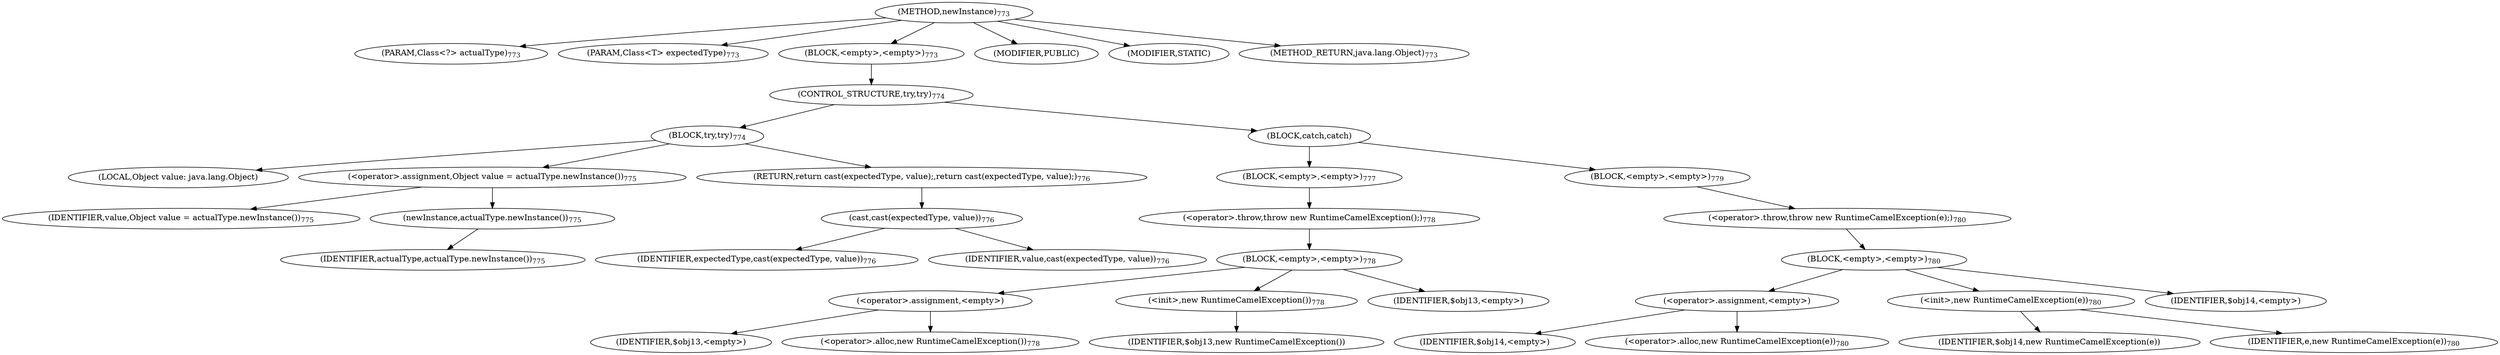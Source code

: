 digraph "newInstance" {  
"1685" [label = <(METHOD,newInstance)<SUB>773</SUB>> ]
"1686" [label = <(PARAM,Class&lt;?&gt; actualType)<SUB>773</SUB>> ]
"1687" [label = <(PARAM,Class&lt;T&gt; expectedType)<SUB>773</SUB>> ]
"1688" [label = <(BLOCK,&lt;empty&gt;,&lt;empty&gt;)<SUB>773</SUB>> ]
"1689" [label = <(CONTROL_STRUCTURE,try,try)<SUB>774</SUB>> ]
"1690" [label = <(BLOCK,try,try)<SUB>774</SUB>> ]
"1691" [label = <(LOCAL,Object value: java.lang.Object)> ]
"1692" [label = <(&lt;operator&gt;.assignment,Object value = actualType.newInstance())<SUB>775</SUB>> ]
"1693" [label = <(IDENTIFIER,value,Object value = actualType.newInstance())<SUB>775</SUB>> ]
"1694" [label = <(newInstance,actualType.newInstance())<SUB>775</SUB>> ]
"1695" [label = <(IDENTIFIER,actualType,actualType.newInstance())<SUB>775</SUB>> ]
"1696" [label = <(RETURN,return cast(expectedType, value);,return cast(expectedType, value);)<SUB>776</SUB>> ]
"1697" [label = <(cast,cast(expectedType, value))<SUB>776</SUB>> ]
"1698" [label = <(IDENTIFIER,expectedType,cast(expectedType, value))<SUB>776</SUB>> ]
"1699" [label = <(IDENTIFIER,value,cast(expectedType, value))<SUB>776</SUB>> ]
"1700" [label = <(BLOCK,catch,catch)> ]
"1701" [label = <(BLOCK,&lt;empty&gt;,&lt;empty&gt;)<SUB>777</SUB>> ]
"1702" [label = <(&lt;operator&gt;.throw,throw new RuntimeCamelException();)<SUB>778</SUB>> ]
"1703" [label = <(BLOCK,&lt;empty&gt;,&lt;empty&gt;)<SUB>778</SUB>> ]
"1704" [label = <(&lt;operator&gt;.assignment,&lt;empty&gt;)> ]
"1705" [label = <(IDENTIFIER,$obj13,&lt;empty&gt;)> ]
"1706" [label = <(&lt;operator&gt;.alloc,new RuntimeCamelException())<SUB>778</SUB>> ]
"1707" [label = <(&lt;init&gt;,new RuntimeCamelException())<SUB>778</SUB>> ]
"1708" [label = <(IDENTIFIER,$obj13,new RuntimeCamelException())> ]
"1709" [label = <(IDENTIFIER,$obj13,&lt;empty&gt;)> ]
"1710" [label = <(BLOCK,&lt;empty&gt;,&lt;empty&gt;)<SUB>779</SUB>> ]
"1711" [label = <(&lt;operator&gt;.throw,throw new RuntimeCamelException(e);)<SUB>780</SUB>> ]
"1712" [label = <(BLOCK,&lt;empty&gt;,&lt;empty&gt;)<SUB>780</SUB>> ]
"1713" [label = <(&lt;operator&gt;.assignment,&lt;empty&gt;)> ]
"1714" [label = <(IDENTIFIER,$obj14,&lt;empty&gt;)> ]
"1715" [label = <(&lt;operator&gt;.alloc,new RuntimeCamelException(e))<SUB>780</SUB>> ]
"1716" [label = <(&lt;init&gt;,new RuntimeCamelException(e))<SUB>780</SUB>> ]
"1717" [label = <(IDENTIFIER,$obj14,new RuntimeCamelException(e))> ]
"1718" [label = <(IDENTIFIER,e,new RuntimeCamelException(e))<SUB>780</SUB>> ]
"1719" [label = <(IDENTIFIER,$obj14,&lt;empty&gt;)> ]
"1720" [label = <(MODIFIER,PUBLIC)> ]
"1721" [label = <(MODIFIER,STATIC)> ]
"1722" [label = <(METHOD_RETURN,java.lang.Object)<SUB>773</SUB>> ]
  "1685" -> "1686" 
  "1685" -> "1687" 
  "1685" -> "1688" 
  "1685" -> "1720" 
  "1685" -> "1721" 
  "1685" -> "1722" 
  "1688" -> "1689" 
  "1689" -> "1690" 
  "1689" -> "1700" 
  "1690" -> "1691" 
  "1690" -> "1692" 
  "1690" -> "1696" 
  "1692" -> "1693" 
  "1692" -> "1694" 
  "1694" -> "1695" 
  "1696" -> "1697" 
  "1697" -> "1698" 
  "1697" -> "1699" 
  "1700" -> "1701" 
  "1700" -> "1710" 
  "1701" -> "1702" 
  "1702" -> "1703" 
  "1703" -> "1704" 
  "1703" -> "1707" 
  "1703" -> "1709" 
  "1704" -> "1705" 
  "1704" -> "1706" 
  "1707" -> "1708" 
  "1710" -> "1711" 
  "1711" -> "1712" 
  "1712" -> "1713" 
  "1712" -> "1716" 
  "1712" -> "1719" 
  "1713" -> "1714" 
  "1713" -> "1715" 
  "1716" -> "1717" 
  "1716" -> "1718" 
}
